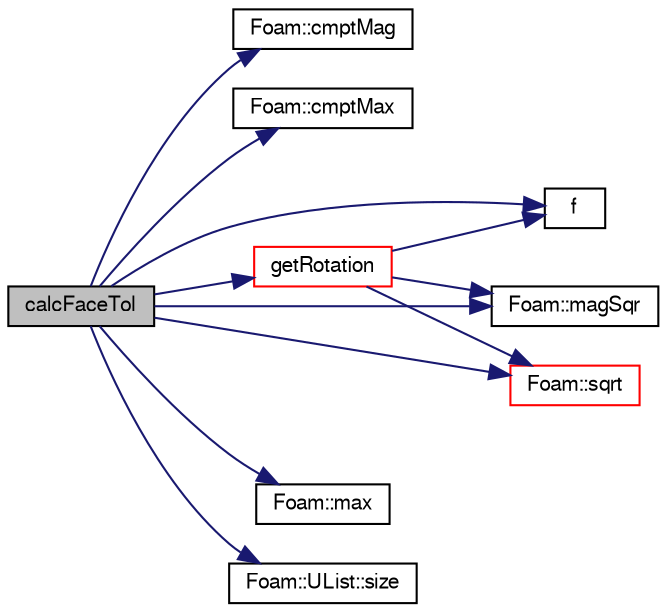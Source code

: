 digraph "calcFaceTol"
{
  bgcolor="transparent";
  edge [fontname="FreeSans",fontsize="10",labelfontname="FreeSans",labelfontsize="10"];
  node [fontname="FreeSans",fontsize="10",shape=record];
  rankdir="LR";
  Node747 [label="calcFaceTol",height=0.2,width=0.4,color="black", fillcolor="grey75", style="filled", fontcolor="black"];
  Node747 -> Node748 [color="midnightblue",fontsize="10",style="solid",fontname="FreeSans"];
  Node748 [label="Foam::cmptMag",height=0.2,width=0.4,color="black",URL="$a21124.html#acf2383c8a0a1d5fef3eb5255b950229d"];
  Node747 -> Node749 [color="midnightblue",fontsize="10",style="solid",fontname="FreeSans"];
  Node749 [label="Foam::cmptMax",height=0.2,width=0.4,color="black",URL="$a21124.html#ab0e593317f8c0ebd299809089f27b307"];
  Node747 -> Node750 [color="midnightblue",fontsize="10",style="solid",fontname="FreeSans"];
  Node750 [label="f",height=0.2,width=0.4,color="black",URL="$a17900.html#a888be93833ac7a23170555c69c690288"];
  Node747 -> Node751 [color="midnightblue",fontsize="10",style="solid",fontname="FreeSans"];
  Node751 [label="getRotation",height=0.2,width=0.4,color="red",URL="$a27426.html#add457aa51c7b3d16b410f93eae76a86d",tooltip="Get the number of vertices face f needs to be rotated such that. "];
  Node751 -> Node750 [color="midnightblue",fontsize="10",style="solid",fontname="FreeSans"];
  Node751 -> Node757 [color="midnightblue",fontsize="10",style="solid",fontname="FreeSans"];
  Node757 [label="Foam::magSqr",height=0.2,width=0.4,color="black",URL="$a21124.html#ae6fff2c6981e6d9618aa5038e69def6e"];
  Node751 -> Node771 [color="midnightblue",fontsize="10",style="solid",fontname="FreeSans"];
  Node771 [label="Foam::sqrt",height=0.2,width=0.4,color="red",URL="$a21124.html#a8616bd62eebf2342a80222fecb1bda71"];
  Node747 -> Node757 [color="midnightblue",fontsize="10",style="solid",fontname="FreeSans"];
  Node747 -> Node758 [color="midnightblue",fontsize="10",style="solid",fontname="FreeSans"];
  Node758 [label="Foam::max",height=0.2,width=0.4,color="black",URL="$a21124.html#ac993e906cf2774ae77e666bc24e81733"];
  Node747 -> Node775 [color="midnightblue",fontsize="10",style="solid",fontname="FreeSans"];
  Node775 [label="Foam::UList::size",height=0.2,width=0.4,color="black",URL="$a25698.html#a47b3bf30da1eb3ab8076b5fbe00e0494",tooltip="Return the number of elements in the UList. "];
  Node747 -> Node771 [color="midnightblue",fontsize="10",style="solid",fontname="FreeSans"];
}
